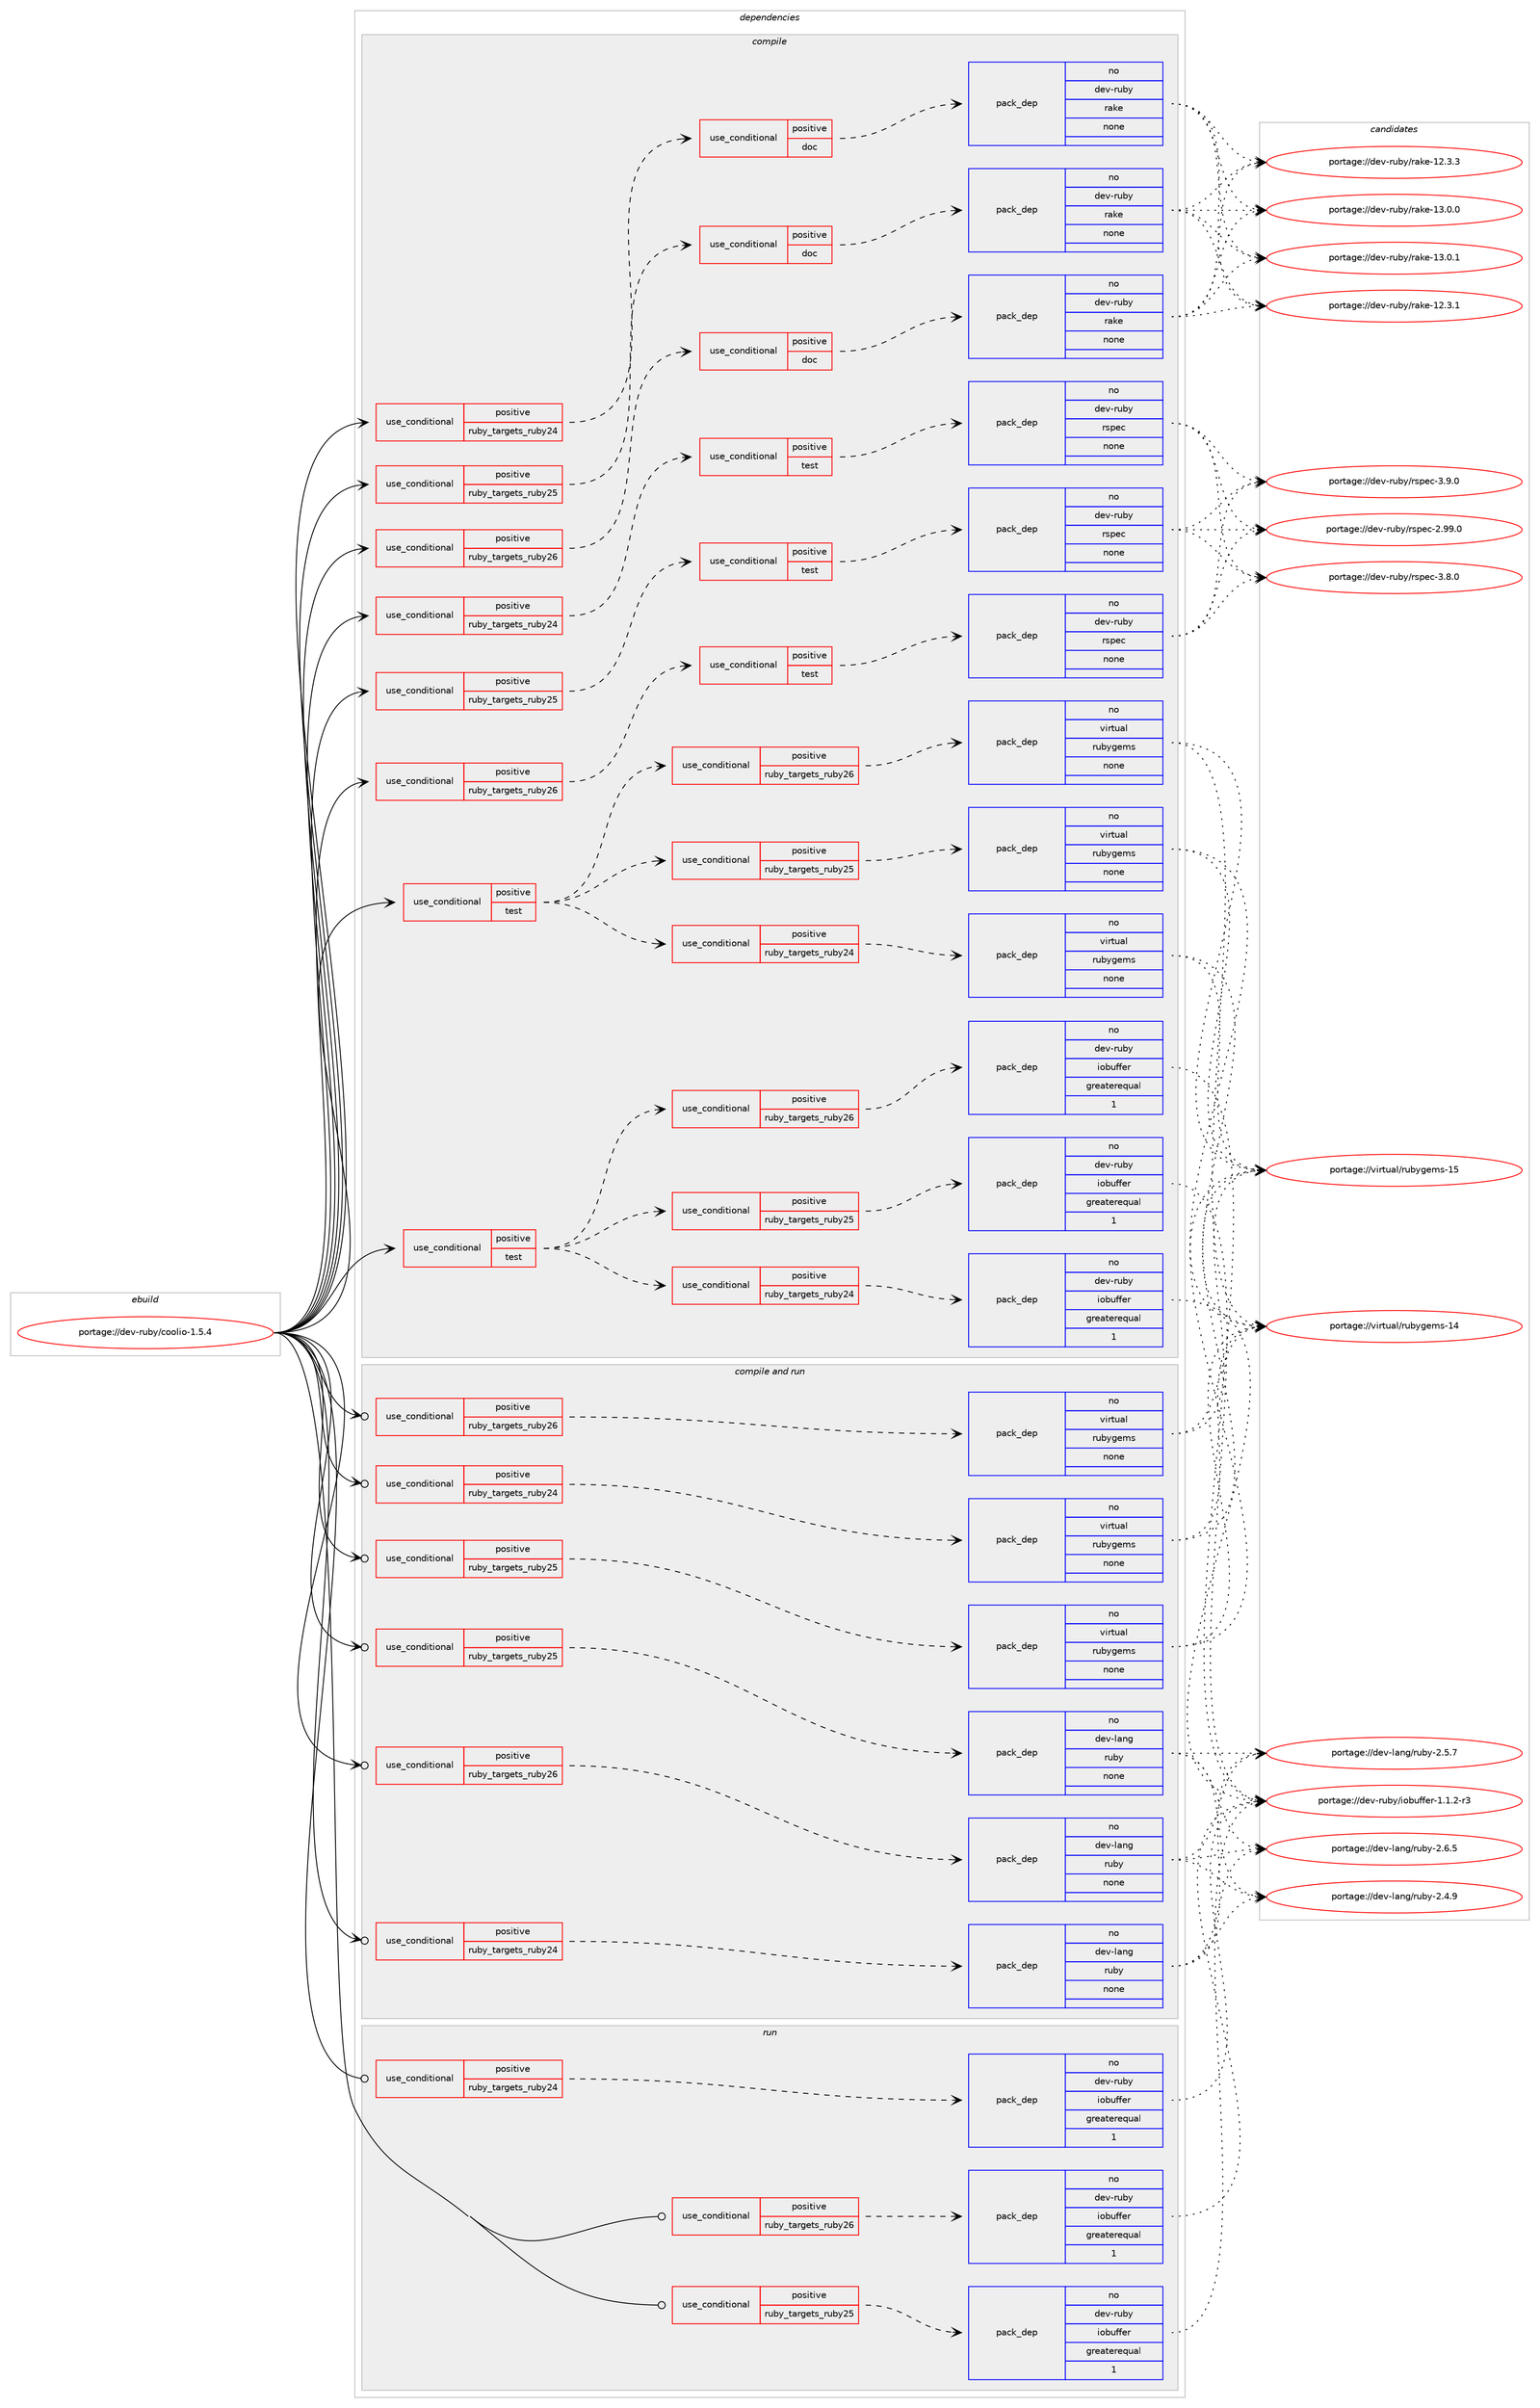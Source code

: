digraph prolog {

# *************
# Graph options
# *************

newrank=true;
concentrate=true;
compound=true;
graph [rankdir=LR,fontname=Helvetica,fontsize=10,ranksep=1.5];#, ranksep=2.5, nodesep=0.2];
edge  [arrowhead=vee];
node  [fontname=Helvetica,fontsize=10];

# **********
# The ebuild
# **********

subgraph cluster_leftcol {
color=gray;
rank=same;
label=<<i>ebuild</i>>;
id [label="portage://dev-ruby/coolio-1.5.4", color=red, width=4, href="../dev-ruby/coolio-1.5.4.svg"];
}

# ****************
# The dependencies
# ****************

subgraph cluster_midcol {
color=gray;
label=<<i>dependencies</i>>;
subgraph cluster_compile {
fillcolor="#eeeeee";
style=filled;
label=<<i>compile</i>>;
subgraph cond49820 {
dependency216682 [label=<<TABLE BORDER="0" CELLBORDER="1" CELLSPACING="0" CELLPADDING="4"><TR><TD ROWSPAN="3" CELLPADDING="10">use_conditional</TD></TR><TR><TD>positive</TD></TR><TR><TD>ruby_targets_ruby24</TD></TR></TABLE>>, shape=none, color=red];
subgraph cond49821 {
dependency216683 [label=<<TABLE BORDER="0" CELLBORDER="1" CELLSPACING="0" CELLPADDING="4"><TR><TD ROWSPAN="3" CELLPADDING="10">use_conditional</TD></TR><TR><TD>positive</TD></TR><TR><TD>doc</TD></TR></TABLE>>, shape=none, color=red];
subgraph pack163381 {
dependency216684 [label=<<TABLE BORDER="0" CELLBORDER="1" CELLSPACING="0" CELLPADDING="4" WIDTH="220"><TR><TD ROWSPAN="6" CELLPADDING="30">pack_dep</TD></TR><TR><TD WIDTH="110">no</TD></TR><TR><TD>dev-ruby</TD></TR><TR><TD>rake</TD></TR><TR><TD>none</TD></TR><TR><TD></TD></TR></TABLE>>, shape=none, color=blue];
}
dependency216683:e -> dependency216684:w [weight=20,style="dashed",arrowhead="vee"];
}
dependency216682:e -> dependency216683:w [weight=20,style="dashed",arrowhead="vee"];
}
id:e -> dependency216682:w [weight=20,style="solid",arrowhead="vee"];
subgraph cond49822 {
dependency216685 [label=<<TABLE BORDER="0" CELLBORDER="1" CELLSPACING="0" CELLPADDING="4"><TR><TD ROWSPAN="3" CELLPADDING="10">use_conditional</TD></TR><TR><TD>positive</TD></TR><TR><TD>ruby_targets_ruby24</TD></TR></TABLE>>, shape=none, color=red];
subgraph cond49823 {
dependency216686 [label=<<TABLE BORDER="0" CELLBORDER="1" CELLSPACING="0" CELLPADDING="4"><TR><TD ROWSPAN="3" CELLPADDING="10">use_conditional</TD></TR><TR><TD>positive</TD></TR><TR><TD>test</TD></TR></TABLE>>, shape=none, color=red];
subgraph pack163382 {
dependency216687 [label=<<TABLE BORDER="0" CELLBORDER="1" CELLSPACING="0" CELLPADDING="4" WIDTH="220"><TR><TD ROWSPAN="6" CELLPADDING="30">pack_dep</TD></TR><TR><TD WIDTH="110">no</TD></TR><TR><TD>dev-ruby</TD></TR><TR><TD>rspec</TD></TR><TR><TD>none</TD></TR><TR><TD></TD></TR></TABLE>>, shape=none, color=blue];
}
dependency216686:e -> dependency216687:w [weight=20,style="dashed",arrowhead="vee"];
}
dependency216685:e -> dependency216686:w [weight=20,style="dashed",arrowhead="vee"];
}
id:e -> dependency216685:w [weight=20,style="solid",arrowhead="vee"];
subgraph cond49824 {
dependency216688 [label=<<TABLE BORDER="0" CELLBORDER="1" CELLSPACING="0" CELLPADDING="4"><TR><TD ROWSPAN="3" CELLPADDING="10">use_conditional</TD></TR><TR><TD>positive</TD></TR><TR><TD>ruby_targets_ruby25</TD></TR></TABLE>>, shape=none, color=red];
subgraph cond49825 {
dependency216689 [label=<<TABLE BORDER="0" CELLBORDER="1" CELLSPACING="0" CELLPADDING="4"><TR><TD ROWSPAN="3" CELLPADDING="10">use_conditional</TD></TR><TR><TD>positive</TD></TR><TR><TD>doc</TD></TR></TABLE>>, shape=none, color=red];
subgraph pack163383 {
dependency216690 [label=<<TABLE BORDER="0" CELLBORDER="1" CELLSPACING="0" CELLPADDING="4" WIDTH="220"><TR><TD ROWSPAN="6" CELLPADDING="30">pack_dep</TD></TR><TR><TD WIDTH="110">no</TD></TR><TR><TD>dev-ruby</TD></TR><TR><TD>rake</TD></TR><TR><TD>none</TD></TR><TR><TD></TD></TR></TABLE>>, shape=none, color=blue];
}
dependency216689:e -> dependency216690:w [weight=20,style="dashed",arrowhead="vee"];
}
dependency216688:e -> dependency216689:w [weight=20,style="dashed",arrowhead="vee"];
}
id:e -> dependency216688:w [weight=20,style="solid",arrowhead="vee"];
subgraph cond49826 {
dependency216691 [label=<<TABLE BORDER="0" CELLBORDER="1" CELLSPACING="0" CELLPADDING="4"><TR><TD ROWSPAN="3" CELLPADDING="10">use_conditional</TD></TR><TR><TD>positive</TD></TR><TR><TD>ruby_targets_ruby25</TD></TR></TABLE>>, shape=none, color=red];
subgraph cond49827 {
dependency216692 [label=<<TABLE BORDER="0" CELLBORDER="1" CELLSPACING="0" CELLPADDING="4"><TR><TD ROWSPAN="3" CELLPADDING="10">use_conditional</TD></TR><TR><TD>positive</TD></TR><TR><TD>test</TD></TR></TABLE>>, shape=none, color=red];
subgraph pack163384 {
dependency216693 [label=<<TABLE BORDER="0" CELLBORDER="1" CELLSPACING="0" CELLPADDING="4" WIDTH="220"><TR><TD ROWSPAN="6" CELLPADDING="30">pack_dep</TD></TR><TR><TD WIDTH="110">no</TD></TR><TR><TD>dev-ruby</TD></TR><TR><TD>rspec</TD></TR><TR><TD>none</TD></TR><TR><TD></TD></TR></TABLE>>, shape=none, color=blue];
}
dependency216692:e -> dependency216693:w [weight=20,style="dashed",arrowhead="vee"];
}
dependency216691:e -> dependency216692:w [weight=20,style="dashed",arrowhead="vee"];
}
id:e -> dependency216691:w [weight=20,style="solid",arrowhead="vee"];
subgraph cond49828 {
dependency216694 [label=<<TABLE BORDER="0" CELLBORDER="1" CELLSPACING="0" CELLPADDING="4"><TR><TD ROWSPAN="3" CELLPADDING="10">use_conditional</TD></TR><TR><TD>positive</TD></TR><TR><TD>ruby_targets_ruby26</TD></TR></TABLE>>, shape=none, color=red];
subgraph cond49829 {
dependency216695 [label=<<TABLE BORDER="0" CELLBORDER="1" CELLSPACING="0" CELLPADDING="4"><TR><TD ROWSPAN="3" CELLPADDING="10">use_conditional</TD></TR><TR><TD>positive</TD></TR><TR><TD>doc</TD></TR></TABLE>>, shape=none, color=red];
subgraph pack163385 {
dependency216696 [label=<<TABLE BORDER="0" CELLBORDER="1" CELLSPACING="0" CELLPADDING="4" WIDTH="220"><TR><TD ROWSPAN="6" CELLPADDING="30">pack_dep</TD></TR><TR><TD WIDTH="110">no</TD></TR><TR><TD>dev-ruby</TD></TR><TR><TD>rake</TD></TR><TR><TD>none</TD></TR><TR><TD></TD></TR></TABLE>>, shape=none, color=blue];
}
dependency216695:e -> dependency216696:w [weight=20,style="dashed",arrowhead="vee"];
}
dependency216694:e -> dependency216695:w [weight=20,style="dashed",arrowhead="vee"];
}
id:e -> dependency216694:w [weight=20,style="solid",arrowhead="vee"];
subgraph cond49830 {
dependency216697 [label=<<TABLE BORDER="0" CELLBORDER="1" CELLSPACING="0" CELLPADDING="4"><TR><TD ROWSPAN="3" CELLPADDING="10">use_conditional</TD></TR><TR><TD>positive</TD></TR><TR><TD>ruby_targets_ruby26</TD></TR></TABLE>>, shape=none, color=red];
subgraph cond49831 {
dependency216698 [label=<<TABLE BORDER="0" CELLBORDER="1" CELLSPACING="0" CELLPADDING="4"><TR><TD ROWSPAN="3" CELLPADDING="10">use_conditional</TD></TR><TR><TD>positive</TD></TR><TR><TD>test</TD></TR></TABLE>>, shape=none, color=red];
subgraph pack163386 {
dependency216699 [label=<<TABLE BORDER="0" CELLBORDER="1" CELLSPACING="0" CELLPADDING="4" WIDTH="220"><TR><TD ROWSPAN="6" CELLPADDING="30">pack_dep</TD></TR><TR><TD WIDTH="110">no</TD></TR><TR><TD>dev-ruby</TD></TR><TR><TD>rspec</TD></TR><TR><TD>none</TD></TR><TR><TD></TD></TR></TABLE>>, shape=none, color=blue];
}
dependency216698:e -> dependency216699:w [weight=20,style="dashed",arrowhead="vee"];
}
dependency216697:e -> dependency216698:w [weight=20,style="dashed",arrowhead="vee"];
}
id:e -> dependency216697:w [weight=20,style="solid",arrowhead="vee"];
subgraph cond49832 {
dependency216700 [label=<<TABLE BORDER="0" CELLBORDER="1" CELLSPACING="0" CELLPADDING="4"><TR><TD ROWSPAN="3" CELLPADDING="10">use_conditional</TD></TR><TR><TD>positive</TD></TR><TR><TD>test</TD></TR></TABLE>>, shape=none, color=red];
subgraph cond49833 {
dependency216701 [label=<<TABLE BORDER="0" CELLBORDER="1" CELLSPACING="0" CELLPADDING="4"><TR><TD ROWSPAN="3" CELLPADDING="10">use_conditional</TD></TR><TR><TD>positive</TD></TR><TR><TD>ruby_targets_ruby24</TD></TR></TABLE>>, shape=none, color=red];
subgraph pack163387 {
dependency216702 [label=<<TABLE BORDER="0" CELLBORDER="1" CELLSPACING="0" CELLPADDING="4" WIDTH="220"><TR><TD ROWSPAN="6" CELLPADDING="30">pack_dep</TD></TR><TR><TD WIDTH="110">no</TD></TR><TR><TD>dev-ruby</TD></TR><TR><TD>iobuffer</TD></TR><TR><TD>greaterequal</TD></TR><TR><TD>1</TD></TR></TABLE>>, shape=none, color=blue];
}
dependency216701:e -> dependency216702:w [weight=20,style="dashed",arrowhead="vee"];
}
dependency216700:e -> dependency216701:w [weight=20,style="dashed",arrowhead="vee"];
subgraph cond49834 {
dependency216703 [label=<<TABLE BORDER="0" CELLBORDER="1" CELLSPACING="0" CELLPADDING="4"><TR><TD ROWSPAN="3" CELLPADDING="10">use_conditional</TD></TR><TR><TD>positive</TD></TR><TR><TD>ruby_targets_ruby25</TD></TR></TABLE>>, shape=none, color=red];
subgraph pack163388 {
dependency216704 [label=<<TABLE BORDER="0" CELLBORDER="1" CELLSPACING="0" CELLPADDING="4" WIDTH="220"><TR><TD ROWSPAN="6" CELLPADDING="30">pack_dep</TD></TR><TR><TD WIDTH="110">no</TD></TR><TR><TD>dev-ruby</TD></TR><TR><TD>iobuffer</TD></TR><TR><TD>greaterequal</TD></TR><TR><TD>1</TD></TR></TABLE>>, shape=none, color=blue];
}
dependency216703:e -> dependency216704:w [weight=20,style="dashed",arrowhead="vee"];
}
dependency216700:e -> dependency216703:w [weight=20,style="dashed",arrowhead="vee"];
subgraph cond49835 {
dependency216705 [label=<<TABLE BORDER="0" CELLBORDER="1" CELLSPACING="0" CELLPADDING="4"><TR><TD ROWSPAN="3" CELLPADDING="10">use_conditional</TD></TR><TR><TD>positive</TD></TR><TR><TD>ruby_targets_ruby26</TD></TR></TABLE>>, shape=none, color=red];
subgraph pack163389 {
dependency216706 [label=<<TABLE BORDER="0" CELLBORDER="1" CELLSPACING="0" CELLPADDING="4" WIDTH="220"><TR><TD ROWSPAN="6" CELLPADDING="30">pack_dep</TD></TR><TR><TD WIDTH="110">no</TD></TR><TR><TD>dev-ruby</TD></TR><TR><TD>iobuffer</TD></TR><TR><TD>greaterequal</TD></TR><TR><TD>1</TD></TR></TABLE>>, shape=none, color=blue];
}
dependency216705:e -> dependency216706:w [weight=20,style="dashed",arrowhead="vee"];
}
dependency216700:e -> dependency216705:w [weight=20,style="dashed",arrowhead="vee"];
}
id:e -> dependency216700:w [weight=20,style="solid",arrowhead="vee"];
subgraph cond49836 {
dependency216707 [label=<<TABLE BORDER="0" CELLBORDER="1" CELLSPACING="0" CELLPADDING="4"><TR><TD ROWSPAN="3" CELLPADDING="10">use_conditional</TD></TR><TR><TD>positive</TD></TR><TR><TD>test</TD></TR></TABLE>>, shape=none, color=red];
subgraph cond49837 {
dependency216708 [label=<<TABLE BORDER="0" CELLBORDER="1" CELLSPACING="0" CELLPADDING="4"><TR><TD ROWSPAN="3" CELLPADDING="10">use_conditional</TD></TR><TR><TD>positive</TD></TR><TR><TD>ruby_targets_ruby24</TD></TR></TABLE>>, shape=none, color=red];
subgraph pack163390 {
dependency216709 [label=<<TABLE BORDER="0" CELLBORDER="1" CELLSPACING="0" CELLPADDING="4" WIDTH="220"><TR><TD ROWSPAN="6" CELLPADDING="30">pack_dep</TD></TR><TR><TD WIDTH="110">no</TD></TR><TR><TD>virtual</TD></TR><TR><TD>rubygems</TD></TR><TR><TD>none</TD></TR><TR><TD></TD></TR></TABLE>>, shape=none, color=blue];
}
dependency216708:e -> dependency216709:w [weight=20,style="dashed",arrowhead="vee"];
}
dependency216707:e -> dependency216708:w [weight=20,style="dashed",arrowhead="vee"];
subgraph cond49838 {
dependency216710 [label=<<TABLE BORDER="0" CELLBORDER="1" CELLSPACING="0" CELLPADDING="4"><TR><TD ROWSPAN="3" CELLPADDING="10">use_conditional</TD></TR><TR><TD>positive</TD></TR><TR><TD>ruby_targets_ruby25</TD></TR></TABLE>>, shape=none, color=red];
subgraph pack163391 {
dependency216711 [label=<<TABLE BORDER="0" CELLBORDER="1" CELLSPACING="0" CELLPADDING="4" WIDTH="220"><TR><TD ROWSPAN="6" CELLPADDING="30">pack_dep</TD></TR><TR><TD WIDTH="110">no</TD></TR><TR><TD>virtual</TD></TR><TR><TD>rubygems</TD></TR><TR><TD>none</TD></TR><TR><TD></TD></TR></TABLE>>, shape=none, color=blue];
}
dependency216710:e -> dependency216711:w [weight=20,style="dashed",arrowhead="vee"];
}
dependency216707:e -> dependency216710:w [weight=20,style="dashed",arrowhead="vee"];
subgraph cond49839 {
dependency216712 [label=<<TABLE BORDER="0" CELLBORDER="1" CELLSPACING="0" CELLPADDING="4"><TR><TD ROWSPAN="3" CELLPADDING="10">use_conditional</TD></TR><TR><TD>positive</TD></TR><TR><TD>ruby_targets_ruby26</TD></TR></TABLE>>, shape=none, color=red];
subgraph pack163392 {
dependency216713 [label=<<TABLE BORDER="0" CELLBORDER="1" CELLSPACING="0" CELLPADDING="4" WIDTH="220"><TR><TD ROWSPAN="6" CELLPADDING="30">pack_dep</TD></TR><TR><TD WIDTH="110">no</TD></TR><TR><TD>virtual</TD></TR><TR><TD>rubygems</TD></TR><TR><TD>none</TD></TR><TR><TD></TD></TR></TABLE>>, shape=none, color=blue];
}
dependency216712:e -> dependency216713:w [weight=20,style="dashed",arrowhead="vee"];
}
dependency216707:e -> dependency216712:w [weight=20,style="dashed",arrowhead="vee"];
}
id:e -> dependency216707:w [weight=20,style="solid",arrowhead="vee"];
}
subgraph cluster_compileandrun {
fillcolor="#eeeeee";
style=filled;
label=<<i>compile and run</i>>;
subgraph cond49840 {
dependency216714 [label=<<TABLE BORDER="0" CELLBORDER="1" CELLSPACING="0" CELLPADDING="4"><TR><TD ROWSPAN="3" CELLPADDING="10">use_conditional</TD></TR><TR><TD>positive</TD></TR><TR><TD>ruby_targets_ruby24</TD></TR></TABLE>>, shape=none, color=red];
subgraph pack163393 {
dependency216715 [label=<<TABLE BORDER="0" CELLBORDER="1" CELLSPACING="0" CELLPADDING="4" WIDTH="220"><TR><TD ROWSPAN="6" CELLPADDING="30">pack_dep</TD></TR><TR><TD WIDTH="110">no</TD></TR><TR><TD>dev-lang</TD></TR><TR><TD>ruby</TD></TR><TR><TD>none</TD></TR><TR><TD></TD></TR></TABLE>>, shape=none, color=blue];
}
dependency216714:e -> dependency216715:w [weight=20,style="dashed",arrowhead="vee"];
}
id:e -> dependency216714:w [weight=20,style="solid",arrowhead="odotvee"];
subgraph cond49841 {
dependency216716 [label=<<TABLE BORDER="0" CELLBORDER="1" CELLSPACING="0" CELLPADDING="4"><TR><TD ROWSPAN="3" CELLPADDING="10">use_conditional</TD></TR><TR><TD>positive</TD></TR><TR><TD>ruby_targets_ruby24</TD></TR></TABLE>>, shape=none, color=red];
subgraph pack163394 {
dependency216717 [label=<<TABLE BORDER="0" CELLBORDER="1" CELLSPACING="0" CELLPADDING="4" WIDTH="220"><TR><TD ROWSPAN="6" CELLPADDING="30">pack_dep</TD></TR><TR><TD WIDTH="110">no</TD></TR><TR><TD>virtual</TD></TR><TR><TD>rubygems</TD></TR><TR><TD>none</TD></TR><TR><TD></TD></TR></TABLE>>, shape=none, color=blue];
}
dependency216716:e -> dependency216717:w [weight=20,style="dashed",arrowhead="vee"];
}
id:e -> dependency216716:w [weight=20,style="solid",arrowhead="odotvee"];
subgraph cond49842 {
dependency216718 [label=<<TABLE BORDER="0" CELLBORDER="1" CELLSPACING="0" CELLPADDING="4"><TR><TD ROWSPAN="3" CELLPADDING="10">use_conditional</TD></TR><TR><TD>positive</TD></TR><TR><TD>ruby_targets_ruby25</TD></TR></TABLE>>, shape=none, color=red];
subgraph pack163395 {
dependency216719 [label=<<TABLE BORDER="0" CELLBORDER="1" CELLSPACING="0" CELLPADDING="4" WIDTH="220"><TR><TD ROWSPAN="6" CELLPADDING="30">pack_dep</TD></TR><TR><TD WIDTH="110">no</TD></TR><TR><TD>dev-lang</TD></TR><TR><TD>ruby</TD></TR><TR><TD>none</TD></TR><TR><TD></TD></TR></TABLE>>, shape=none, color=blue];
}
dependency216718:e -> dependency216719:w [weight=20,style="dashed",arrowhead="vee"];
}
id:e -> dependency216718:w [weight=20,style="solid",arrowhead="odotvee"];
subgraph cond49843 {
dependency216720 [label=<<TABLE BORDER="0" CELLBORDER="1" CELLSPACING="0" CELLPADDING="4"><TR><TD ROWSPAN="3" CELLPADDING="10">use_conditional</TD></TR><TR><TD>positive</TD></TR><TR><TD>ruby_targets_ruby25</TD></TR></TABLE>>, shape=none, color=red];
subgraph pack163396 {
dependency216721 [label=<<TABLE BORDER="0" CELLBORDER="1" CELLSPACING="0" CELLPADDING="4" WIDTH="220"><TR><TD ROWSPAN="6" CELLPADDING="30">pack_dep</TD></TR><TR><TD WIDTH="110">no</TD></TR><TR><TD>virtual</TD></TR><TR><TD>rubygems</TD></TR><TR><TD>none</TD></TR><TR><TD></TD></TR></TABLE>>, shape=none, color=blue];
}
dependency216720:e -> dependency216721:w [weight=20,style="dashed",arrowhead="vee"];
}
id:e -> dependency216720:w [weight=20,style="solid",arrowhead="odotvee"];
subgraph cond49844 {
dependency216722 [label=<<TABLE BORDER="0" CELLBORDER="1" CELLSPACING="0" CELLPADDING="4"><TR><TD ROWSPAN="3" CELLPADDING="10">use_conditional</TD></TR><TR><TD>positive</TD></TR><TR><TD>ruby_targets_ruby26</TD></TR></TABLE>>, shape=none, color=red];
subgraph pack163397 {
dependency216723 [label=<<TABLE BORDER="0" CELLBORDER="1" CELLSPACING="0" CELLPADDING="4" WIDTH="220"><TR><TD ROWSPAN="6" CELLPADDING="30">pack_dep</TD></TR><TR><TD WIDTH="110">no</TD></TR><TR><TD>dev-lang</TD></TR><TR><TD>ruby</TD></TR><TR><TD>none</TD></TR><TR><TD></TD></TR></TABLE>>, shape=none, color=blue];
}
dependency216722:e -> dependency216723:w [weight=20,style="dashed",arrowhead="vee"];
}
id:e -> dependency216722:w [weight=20,style="solid",arrowhead="odotvee"];
subgraph cond49845 {
dependency216724 [label=<<TABLE BORDER="0" CELLBORDER="1" CELLSPACING="0" CELLPADDING="4"><TR><TD ROWSPAN="3" CELLPADDING="10">use_conditional</TD></TR><TR><TD>positive</TD></TR><TR><TD>ruby_targets_ruby26</TD></TR></TABLE>>, shape=none, color=red];
subgraph pack163398 {
dependency216725 [label=<<TABLE BORDER="0" CELLBORDER="1" CELLSPACING="0" CELLPADDING="4" WIDTH="220"><TR><TD ROWSPAN="6" CELLPADDING="30">pack_dep</TD></TR><TR><TD WIDTH="110">no</TD></TR><TR><TD>virtual</TD></TR><TR><TD>rubygems</TD></TR><TR><TD>none</TD></TR><TR><TD></TD></TR></TABLE>>, shape=none, color=blue];
}
dependency216724:e -> dependency216725:w [weight=20,style="dashed",arrowhead="vee"];
}
id:e -> dependency216724:w [weight=20,style="solid",arrowhead="odotvee"];
}
subgraph cluster_run {
fillcolor="#eeeeee";
style=filled;
label=<<i>run</i>>;
subgraph cond49846 {
dependency216726 [label=<<TABLE BORDER="0" CELLBORDER="1" CELLSPACING="0" CELLPADDING="4"><TR><TD ROWSPAN="3" CELLPADDING="10">use_conditional</TD></TR><TR><TD>positive</TD></TR><TR><TD>ruby_targets_ruby24</TD></TR></TABLE>>, shape=none, color=red];
subgraph pack163399 {
dependency216727 [label=<<TABLE BORDER="0" CELLBORDER="1" CELLSPACING="0" CELLPADDING="4" WIDTH="220"><TR><TD ROWSPAN="6" CELLPADDING="30">pack_dep</TD></TR><TR><TD WIDTH="110">no</TD></TR><TR><TD>dev-ruby</TD></TR><TR><TD>iobuffer</TD></TR><TR><TD>greaterequal</TD></TR><TR><TD>1</TD></TR></TABLE>>, shape=none, color=blue];
}
dependency216726:e -> dependency216727:w [weight=20,style="dashed",arrowhead="vee"];
}
id:e -> dependency216726:w [weight=20,style="solid",arrowhead="odot"];
subgraph cond49847 {
dependency216728 [label=<<TABLE BORDER="0" CELLBORDER="1" CELLSPACING="0" CELLPADDING="4"><TR><TD ROWSPAN="3" CELLPADDING="10">use_conditional</TD></TR><TR><TD>positive</TD></TR><TR><TD>ruby_targets_ruby25</TD></TR></TABLE>>, shape=none, color=red];
subgraph pack163400 {
dependency216729 [label=<<TABLE BORDER="0" CELLBORDER="1" CELLSPACING="0" CELLPADDING="4" WIDTH="220"><TR><TD ROWSPAN="6" CELLPADDING="30">pack_dep</TD></TR><TR><TD WIDTH="110">no</TD></TR><TR><TD>dev-ruby</TD></TR><TR><TD>iobuffer</TD></TR><TR><TD>greaterequal</TD></TR><TR><TD>1</TD></TR></TABLE>>, shape=none, color=blue];
}
dependency216728:e -> dependency216729:w [weight=20,style="dashed",arrowhead="vee"];
}
id:e -> dependency216728:w [weight=20,style="solid",arrowhead="odot"];
subgraph cond49848 {
dependency216730 [label=<<TABLE BORDER="0" CELLBORDER="1" CELLSPACING="0" CELLPADDING="4"><TR><TD ROWSPAN="3" CELLPADDING="10">use_conditional</TD></TR><TR><TD>positive</TD></TR><TR><TD>ruby_targets_ruby26</TD></TR></TABLE>>, shape=none, color=red];
subgraph pack163401 {
dependency216731 [label=<<TABLE BORDER="0" CELLBORDER="1" CELLSPACING="0" CELLPADDING="4" WIDTH="220"><TR><TD ROWSPAN="6" CELLPADDING="30">pack_dep</TD></TR><TR><TD WIDTH="110">no</TD></TR><TR><TD>dev-ruby</TD></TR><TR><TD>iobuffer</TD></TR><TR><TD>greaterequal</TD></TR><TR><TD>1</TD></TR></TABLE>>, shape=none, color=blue];
}
dependency216730:e -> dependency216731:w [weight=20,style="dashed",arrowhead="vee"];
}
id:e -> dependency216730:w [weight=20,style="solid",arrowhead="odot"];
}
}

# **************
# The candidates
# **************

subgraph cluster_choices {
rank=same;
color=gray;
label=<<i>candidates</i>>;

subgraph choice163381 {
color=black;
nodesep=1;
choiceportage1001011184511411798121471149710710145495046514649 [label="portage://dev-ruby/rake-12.3.1", color=red, width=4,href="../dev-ruby/rake-12.3.1.svg"];
choiceportage1001011184511411798121471149710710145495046514651 [label="portage://dev-ruby/rake-12.3.3", color=red, width=4,href="../dev-ruby/rake-12.3.3.svg"];
choiceportage1001011184511411798121471149710710145495146484648 [label="portage://dev-ruby/rake-13.0.0", color=red, width=4,href="../dev-ruby/rake-13.0.0.svg"];
choiceportage1001011184511411798121471149710710145495146484649 [label="portage://dev-ruby/rake-13.0.1", color=red, width=4,href="../dev-ruby/rake-13.0.1.svg"];
dependency216684:e -> choiceportage1001011184511411798121471149710710145495046514649:w [style=dotted,weight="100"];
dependency216684:e -> choiceportage1001011184511411798121471149710710145495046514651:w [style=dotted,weight="100"];
dependency216684:e -> choiceportage1001011184511411798121471149710710145495146484648:w [style=dotted,weight="100"];
dependency216684:e -> choiceportage1001011184511411798121471149710710145495146484649:w [style=dotted,weight="100"];
}
subgraph choice163382 {
color=black;
nodesep=1;
choiceportage1001011184511411798121471141151121019945504657574648 [label="portage://dev-ruby/rspec-2.99.0", color=red, width=4,href="../dev-ruby/rspec-2.99.0.svg"];
choiceportage10010111845114117981214711411511210199455146564648 [label="portage://dev-ruby/rspec-3.8.0", color=red, width=4,href="../dev-ruby/rspec-3.8.0.svg"];
choiceportage10010111845114117981214711411511210199455146574648 [label="portage://dev-ruby/rspec-3.9.0", color=red, width=4,href="../dev-ruby/rspec-3.9.0.svg"];
dependency216687:e -> choiceportage1001011184511411798121471141151121019945504657574648:w [style=dotted,weight="100"];
dependency216687:e -> choiceportage10010111845114117981214711411511210199455146564648:w [style=dotted,weight="100"];
dependency216687:e -> choiceportage10010111845114117981214711411511210199455146574648:w [style=dotted,weight="100"];
}
subgraph choice163383 {
color=black;
nodesep=1;
choiceportage1001011184511411798121471149710710145495046514649 [label="portage://dev-ruby/rake-12.3.1", color=red, width=4,href="../dev-ruby/rake-12.3.1.svg"];
choiceportage1001011184511411798121471149710710145495046514651 [label="portage://dev-ruby/rake-12.3.3", color=red, width=4,href="../dev-ruby/rake-12.3.3.svg"];
choiceportage1001011184511411798121471149710710145495146484648 [label="portage://dev-ruby/rake-13.0.0", color=red, width=4,href="../dev-ruby/rake-13.0.0.svg"];
choiceportage1001011184511411798121471149710710145495146484649 [label="portage://dev-ruby/rake-13.0.1", color=red, width=4,href="../dev-ruby/rake-13.0.1.svg"];
dependency216690:e -> choiceportage1001011184511411798121471149710710145495046514649:w [style=dotted,weight="100"];
dependency216690:e -> choiceportage1001011184511411798121471149710710145495046514651:w [style=dotted,weight="100"];
dependency216690:e -> choiceportage1001011184511411798121471149710710145495146484648:w [style=dotted,weight="100"];
dependency216690:e -> choiceportage1001011184511411798121471149710710145495146484649:w [style=dotted,weight="100"];
}
subgraph choice163384 {
color=black;
nodesep=1;
choiceportage1001011184511411798121471141151121019945504657574648 [label="portage://dev-ruby/rspec-2.99.0", color=red, width=4,href="../dev-ruby/rspec-2.99.0.svg"];
choiceportage10010111845114117981214711411511210199455146564648 [label="portage://dev-ruby/rspec-3.8.0", color=red, width=4,href="../dev-ruby/rspec-3.8.0.svg"];
choiceportage10010111845114117981214711411511210199455146574648 [label="portage://dev-ruby/rspec-3.9.0", color=red, width=4,href="../dev-ruby/rspec-3.9.0.svg"];
dependency216693:e -> choiceportage1001011184511411798121471141151121019945504657574648:w [style=dotted,weight="100"];
dependency216693:e -> choiceportage10010111845114117981214711411511210199455146564648:w [style=dotted,weight="100"];
dependency216693:e -> choiceportage10010111845114117981214711411511210199455146574648:w [style=dotted,weight="100"];
}
subgraph choice163385 {
color=black;
nodesep=1;
choiceportage1001011184511411798121471149710710145495046514649 [label="portage://dev-ruby/rake-12.3.1", color=red, width=4,href="../dev-ruby/rake-12.3.1.svg"];
choiceportage1001011184511411798121471149710710145495046514651 [label="portage://dev-ruby/rake-12.3.3", color=red, width=4,href="../dev-ruby/rake-12.3.3.svg"];
choiceportage1001011184511411798121471149710710145495146484648 [label="portage://dev-ruby/rake-13.0.0", color=red, width=4,href="../dev-ruby/rake-13.0.0.svg"];
choiceportage1001011184511411798121471149710710145495146484649 [label="portage://dev-ruby/rake-13.0.1", color=red, width=4,href="../dev-ruby/rake-13.0.1.svg"];
dependency216696:e -> choiceportage1001011184511411798121471149710710145495046514649:w [style=dotted,weight="100"];
dependency216696:e -> choiceportage1001011184511411798121471149710710145495046514651:w [style=dotted,weight="100"];
dependency216696:e -> choiceportage1001011184511411798121471149710710145495146484648:w [style=dotted,weight="100"];
dependency216696:e -> choiceportage1001011184511411798121471149710710145495146484649:w [style=dotted,weight="100"];
}
subgraph choice163386 {
color=black;
nodesep=1;
choiceportage1001011184511411798121471141151121019945504657574648 [label="portage://dev-ruby/rspec-2.99.0", color=red, width=4,href="../dev-ruby/rspec-2.99.0.svg"];
choiceportage10010111845114117981214711411511210199455146564648 [label="portage://dev-ruby/rspec-3.8.0", color=red, width=4,href="../dev-ruby/rspec-3.8.0.svg"];
choiceportage10010111845114117981214711411511210199455146574648 [label="portage://dev-ruby/rspec-3.9.0", color=red, width=4,href="../dev-ruby/rspec-3.9.0.svg"];
dependency216699:e -> choiceportage1001011184511411798121471141151121019945504657574648:w [style=dotted,weight="100"];
dependency216699:e -> choiceportage10010111845114117981214711411511210199455146564648:w [style=dotted,weight="100"];
dependency216699:e -> choiceportage10010111845114117981214711411511210199455146574648:w [style=dotted,weight="100"];
}
subgraph choice163387 {
color=black;
nodesep=1;
choiceportage100101118451141179812147105111981171021021011144549464946504511451 [label="portage://dev-ruby/iobuffer-1.1.2-r3", color=red, width=4,href="../dev-ruby/iobuffer-1.1.2-r3.svg"];
dependency216702:e -> choiceportage100101118451141179812147105111981171021021011144549464946504511451:w [style=dotted,weight="100"];
}
subgraph choice163388 {
color=black;
nodesep=1;
choiceportage100101118451141179812147105111981171021021011144549464946504511451 [label="portage://dev-ruby/iobuffer-1.1.2-r3", color=red, width=4,href="../dev-ruby/iobuffer-1.1.2-r3.svg"];
dependency216704:e -> choiceportage100101118451141179812147105111981171021021011144549464946504511451:w [style=dotted,weight="100"];
}
subgraph choice163389 {
color=black;
nodesep=1;
choiceportage100101118451141179812147105111981171021021011144549464946504511451 [label="portage://dev-ruby/iobuffer-1.1.2-r3", color=red, width=4,href="../dev-ruby/iobuffer-1.1.2-r3.svg"];
dependency216706:e -> choiceportage100101118451141179812147105111981171021021011144549464946504511451:w [style=dotted,weight="100"];
}
subgraph choice163390 {
color=black;
nodesep=1;
choiceportage118105114116117971084711411798121103101109115454952 [label="portage://virtual/rubygems-14", color=red, width=4,href="../virtual/rubygems-14.svg"];
choiceportage118105114116117971084711411798121103101109115454953 [label="portage://virtual/rubygems-15", color=red, width=4,href="../virtual/rubygems-15.svg"];
dependency216709:e -> choiceportage118105114116117971084711411798121103101109115454952:w [style=dotted,weight="100"];
dependency216709:e -> choiceportage118105114116117971084711411798121103101109115454953:w [style=dotted,weight="100"];
}
subgraph choice163391 {
color=black;
nodesep=1;
choiceportage118105114116117971084711411798121103101109115454952 [label="portage://virtual/rubygems-14", color=red, width=4,href="../virtual/rubygems-14.svg"];
choiceportage118105114116117971084711411798121103101109115454953 [label="portage://virtual/rubygems-15", color=red, width=4,href="../virtual/rubygems-15.svg"];
dependency216711:e -> choiceportage118105114116117971084711411798121103101109115454952:w [style=dotted,weight="100"];
dependency216711:e -> choiceportage118105114116117971084711411798121103101109115454953:w [style=dotted,weight="100"];
}
subgraph choice163392 {
color=black;
nodesep=1;
choiceportage118105114116117971084711411798121103101109115454952 [label="portage://virtual/rubygems-14", color=red, width=4,href="../virtual/rubygems-14.svg"];
choiceportage118105114116117971084711411798121103101109115454953 [label="portage://virtual/rubygems-15", color=red, width=4,href="../virtual/rubygems-15.svg"];
dependency216713:e -> choiceportage118105114116117971084711411798121103101109115454952:w [style=dotted,weight="100"];
dependency216713:e -> choiceportage118105114116117971084711411798121103101109115454953:w [style=dotted,weight="100"];
}
subgraph choice163393 {
color=black;
nodesep=1;
choiceportage10010111845108971101034711411798121455046524657 [label="portage://dev-lang/ruby-2.4.9", color=red, width=4,href="../dev-lang/ruby-2.4.9.svg"];
choiceportage10010111845108971101034711411798121455046534655 [label="portage://dev-lang/ruby-2.5.7", color=red, width=4,href="../dev-lang/ruby-2.5.7.svg"];
choiceportage10010111845108971101034711411798121455046544653 [label="portage://dev-lang/ruby-2.6.5", color=red, width=4,href="../dev-lang/ruby-2.6.5.svg"];
dependency216715:e -> choiceportage10010111845108971101034711411798121455046524657:w [style=dotted,weight="100"];
dependency216715:e -> choiceportage10010111845108971101034711411798121455046534655:w [style=dotted,weight="100"];
dependency216715:e -> choiceportage10010111845108971101034711411798121455046544653:w [style=dotted,weight="100"];
}
subgraph choice163394 {
color=black;
nodesep=1;
choiceportage118105114116117971084711411798121103101109115454952 [label="portage://virtual/rubygems-14", color=red, width=4,href="../virtual/rubygems-14.svg"];
choiceportage118105114116117971084711411798121103101109115454953 [label="portage://virtual/rubygems-15", color=red, width=4,href="../virtual/rubygems-15.svg"];
dependency216717:e -> choiceportage118105114116117971084711411798121103101109115454952:w [style=dotted,weight="100"];
dependency216717:e -> choiceportage118105114116117971084711411798121103101109115454953:w [style=dotted,weight="100"];
}
subgraph choice163395 {
color=black;
nodesep=1;
choiceportage10010111845108971101034711411798121455046524657 [label="portage://dev-lang/ruby-2.4.9", color=red, width=4,href="../dev-lang/ruby-2.4.9.svg"];
choiceportage10010111845108971101034711411798121455046534655 [label="portage://dev-lang/ruby-2.5.7", color=red, width=4,href="../dev-lang/ruby-2.5.7.svg"];
choiceportage10010111845108971101034711411798121455046544653 [label="portage://dev-lang/ruby-2.6.5", color=red, width=4,href="../dev-lang/ruby-2.6.5.svg"];
dependency216719:e -> choiceportage10010111845108971101034711411798121455046524657:w [style=dotted,weight="100"];
dependency216719:e -> choiceportage10010111845108971101034711411798121455046534655:w [style=dotted,weight="100"];
dependency216719:e -> choiceportage10010111845108971101034711411798121455046544653:w [style=dotted,weight="100"];
}
subgraph choice163396 {
color=black;
nodesep=1;
choiceportage118105114116117971084711411798121103101109115454952 [label="portage://virtual/rubygems-14", color=red, width=4,href="../virtual/rubygems-14.svg"];
choiceportage118105114116117971084711411798121103101109115454953 [label="portage://virtual/rubygems-15", color=red, width=4,href="../virtual/rubygems-15.svg"];
dependency216721:e -> choiceportage118105114116117971084711411798121103101109115454952:w [style=dotted,weight="100"];
dependency216721:e -> choiceportage118105114116117971084711411798121103101109115454953:w [style=dotted,weight="100"];
}
subgraph choice163397 {
color=black;
nodesep=1;
choiceportage10010111845108971101034711411798121455046524657 [label="portage://dev-lang/ruby-2.4.9", color=red, width=4,href="../dev-lang/ruby-2.4.9.svg"];
choiceportage10010111845108971101034711411798121455046534655 [label="portage://dev-lang/ruby-2.5.7", color=red, width=4,href="../dev-lang/ruby-2.5.7.svg"];
choiceportage10010111845108971101034711411798121455046544653 [label="portage://dev-lang/ruby-2.6.5", color=red, width=4,href="../dev-lang/ruby-2.6.5.svg"];
dependency216723:e -> choiceportage10010111845108971101034711411798121455046524657:w [style=dotted,weight="100"];
dependency216723:e -> choiceportage10010111845108971101034711411798121455046534655:w [style=dotted,weight="100"];
dependency216723:e -> choiceportage10010111845108971101034711411798121455046544653:w [style=dotted,weight="100"];
}
subgraph choice163398 {
color=black;
nodesep=1;
choiceportage118105114116117971084711411798121103101109115454952 [label="portage://virtual/rubygems-14", color=red, width=4,href="../virtual/rubygems-14.svg"];
choiceportage118105114116117971084711411798121103101109115454953 [label="portage://virtual/rubygems-15", color=red, width=4,href="../virtual/rubygems-15.svg"];
dependency216725:e -> choiceportage118105114116117971084711411798121103101109115454952:w [style=dotted,weight="100"];
dependency216725:e -> choiceportage118105114116117971084711411798121103101109115454953:w [style=dotted,weight="100"];
}
subgraph choice163399 {
color=black;
nodesep=1;
choiceportage100101118451141179812147105111981171021021011144549464946504511451 [label="portage://dev-ruby/iobuffer-1.1.2-r3", color=red, width=4,href="../dev-ruby/iobuffer-1.1.2-r3.svg"];
dependency216727:e -> choiceportage100101118451141179812147105111981171021021011144549464946504511451:w [style=dotted,weight="100"];
}
subgraph choice163400 {
color=black;
nodesep=1;
choiceportage100101118451141179812147105111981171021021011144549464946504511451 [label="portage://dev-ruby/iobuffer-1.1.2-r3", color=red, width=4,href="../dev-ruby/iobuffer-1.1.2-r3.svg"];
dependency216729:e -> choiceportage100101118451141179812147105111981171021021011144549464946504511451:w [style=dotted,weight="100"];
}
subgraph choice163401 {
color=black;
nodesep=1;
choiceportage100101118451141179812147105111981171021021011144549464946504511451 [label="portage://dev-ruby/iobuffer-1.1.2-r3", color=red, width=4,href="../dev-ruby/iobuffer-1.1.2-r3.svg"];
dependency216731:e -> choiceportage100101118451141179812147105111981171021021011144549464946504511451:w [style=dotted,weight="100"];
}
}

}
